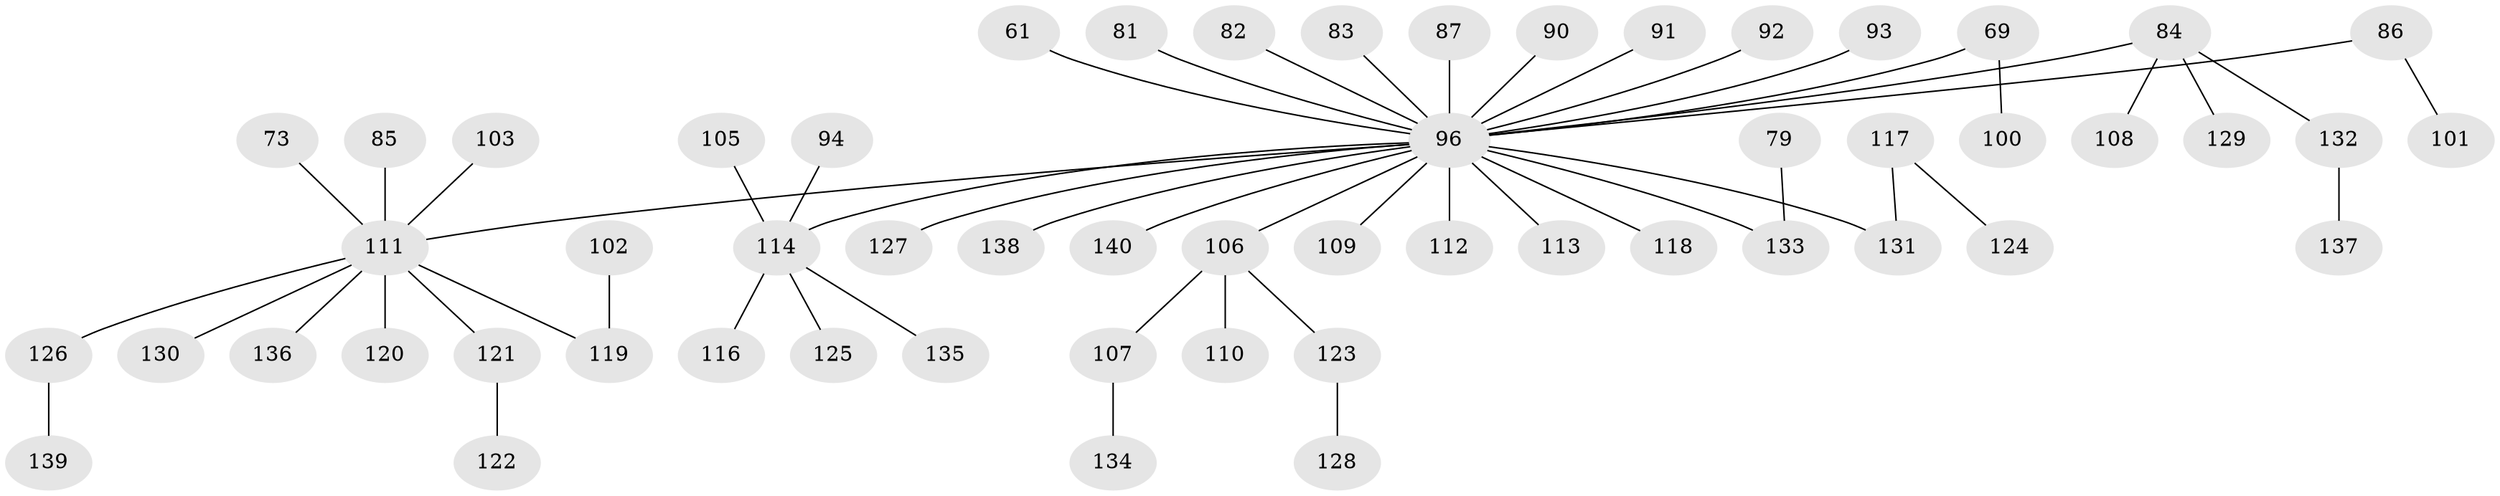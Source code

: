 // original degree distribution, {4: 0.06428571428571428, 5: 0.03571428571428571, 7: 0.007142857142857143, 2: 0.30714285714285716, 3: 0.11428571428571428, 6: 0.014285714285714285, 1: 0.45714285714285713}
// Generated by graph-tools (version 1.1) at 2025/56/03/04/25 21:56:12]
// undirected, 56 vertices, 55 edges
graph export_dot {
graph [start="1"]
  node [color=gray90,style=filled];
  61;
  69;
  73;
  79;
  81;
  82;
  83;
  84 [super="+17+29+71+51"];
  85;
  86;
  87;
  90;
  91;
  92;
  93;
  94;
  96 [super="+4+1+24+41+31+36+37+35+76+59+66+80+32+45+46+50+64+62+53+55"];
  100;
  101;
  102;
  103;
  105;
  106 [super="+70+44"];
  107;
  108;
  109;
  110;
  111 [super="+104+99+30+48+68+56+57+77+67+72+75+58+97"];
  112;
  113;
  114 [super="+78+89"];
  116;
  117;
  118;
  119 [super="+39+40+65+98"];
  120;
  121 [super="+115"];
  122;
  123;
  124;
  125;
  126;
  127;
  128;
  129;
  130;
  131 [super="+49"];
  132;
  133 [super="+74"];
  134;
  135;
  136;
  137;
  138;
  139;
  140;
  61 -- 96;
  69 -- 100;
  69 -- 96;
  73 -- 111;
  79 -- 133;
  81 -- 96;
  82 -- 96;
  83 -- 96;
  84 -- 129;
  84 -- 132;
  84 -- 96;
  84 -- 108;
  85 -- 111;
  86 -- 101;
  86 -- 96;
  87 -- 96;
  90 -- 96;
  91 -- 96;
  92 -- 96;
  93 -- 96;
  94 -- 114;
  96 -- 138;
  96 -- 140;
  96 -- 113;
  96 -- 112;
  96 -- 106;
  96 -- 131;
  96 -- 133;
  96 -- 118;
  96 -- 111;
  96 -- 127;
  96 -- 109;
  96 -- 114;
  102 -- 119;
  103 -- 111;
  105 -- 114;
  106 -- 123;
  106 -- 107;
  106 -- 110;
  107 -- 134;
  111 -- 130;
  111 -- 136;
  111 -- 126;
  111 -- 121;
  111 -- 120;
  111 -- 119;
  114 -- 116;
  114 -- 135;
  114 -- 125;
  117 -- 124;
  117 -- 131;
  121 -- 122;
  123 -- 128;
  126 -- 139;
  132 -- 137;
}

